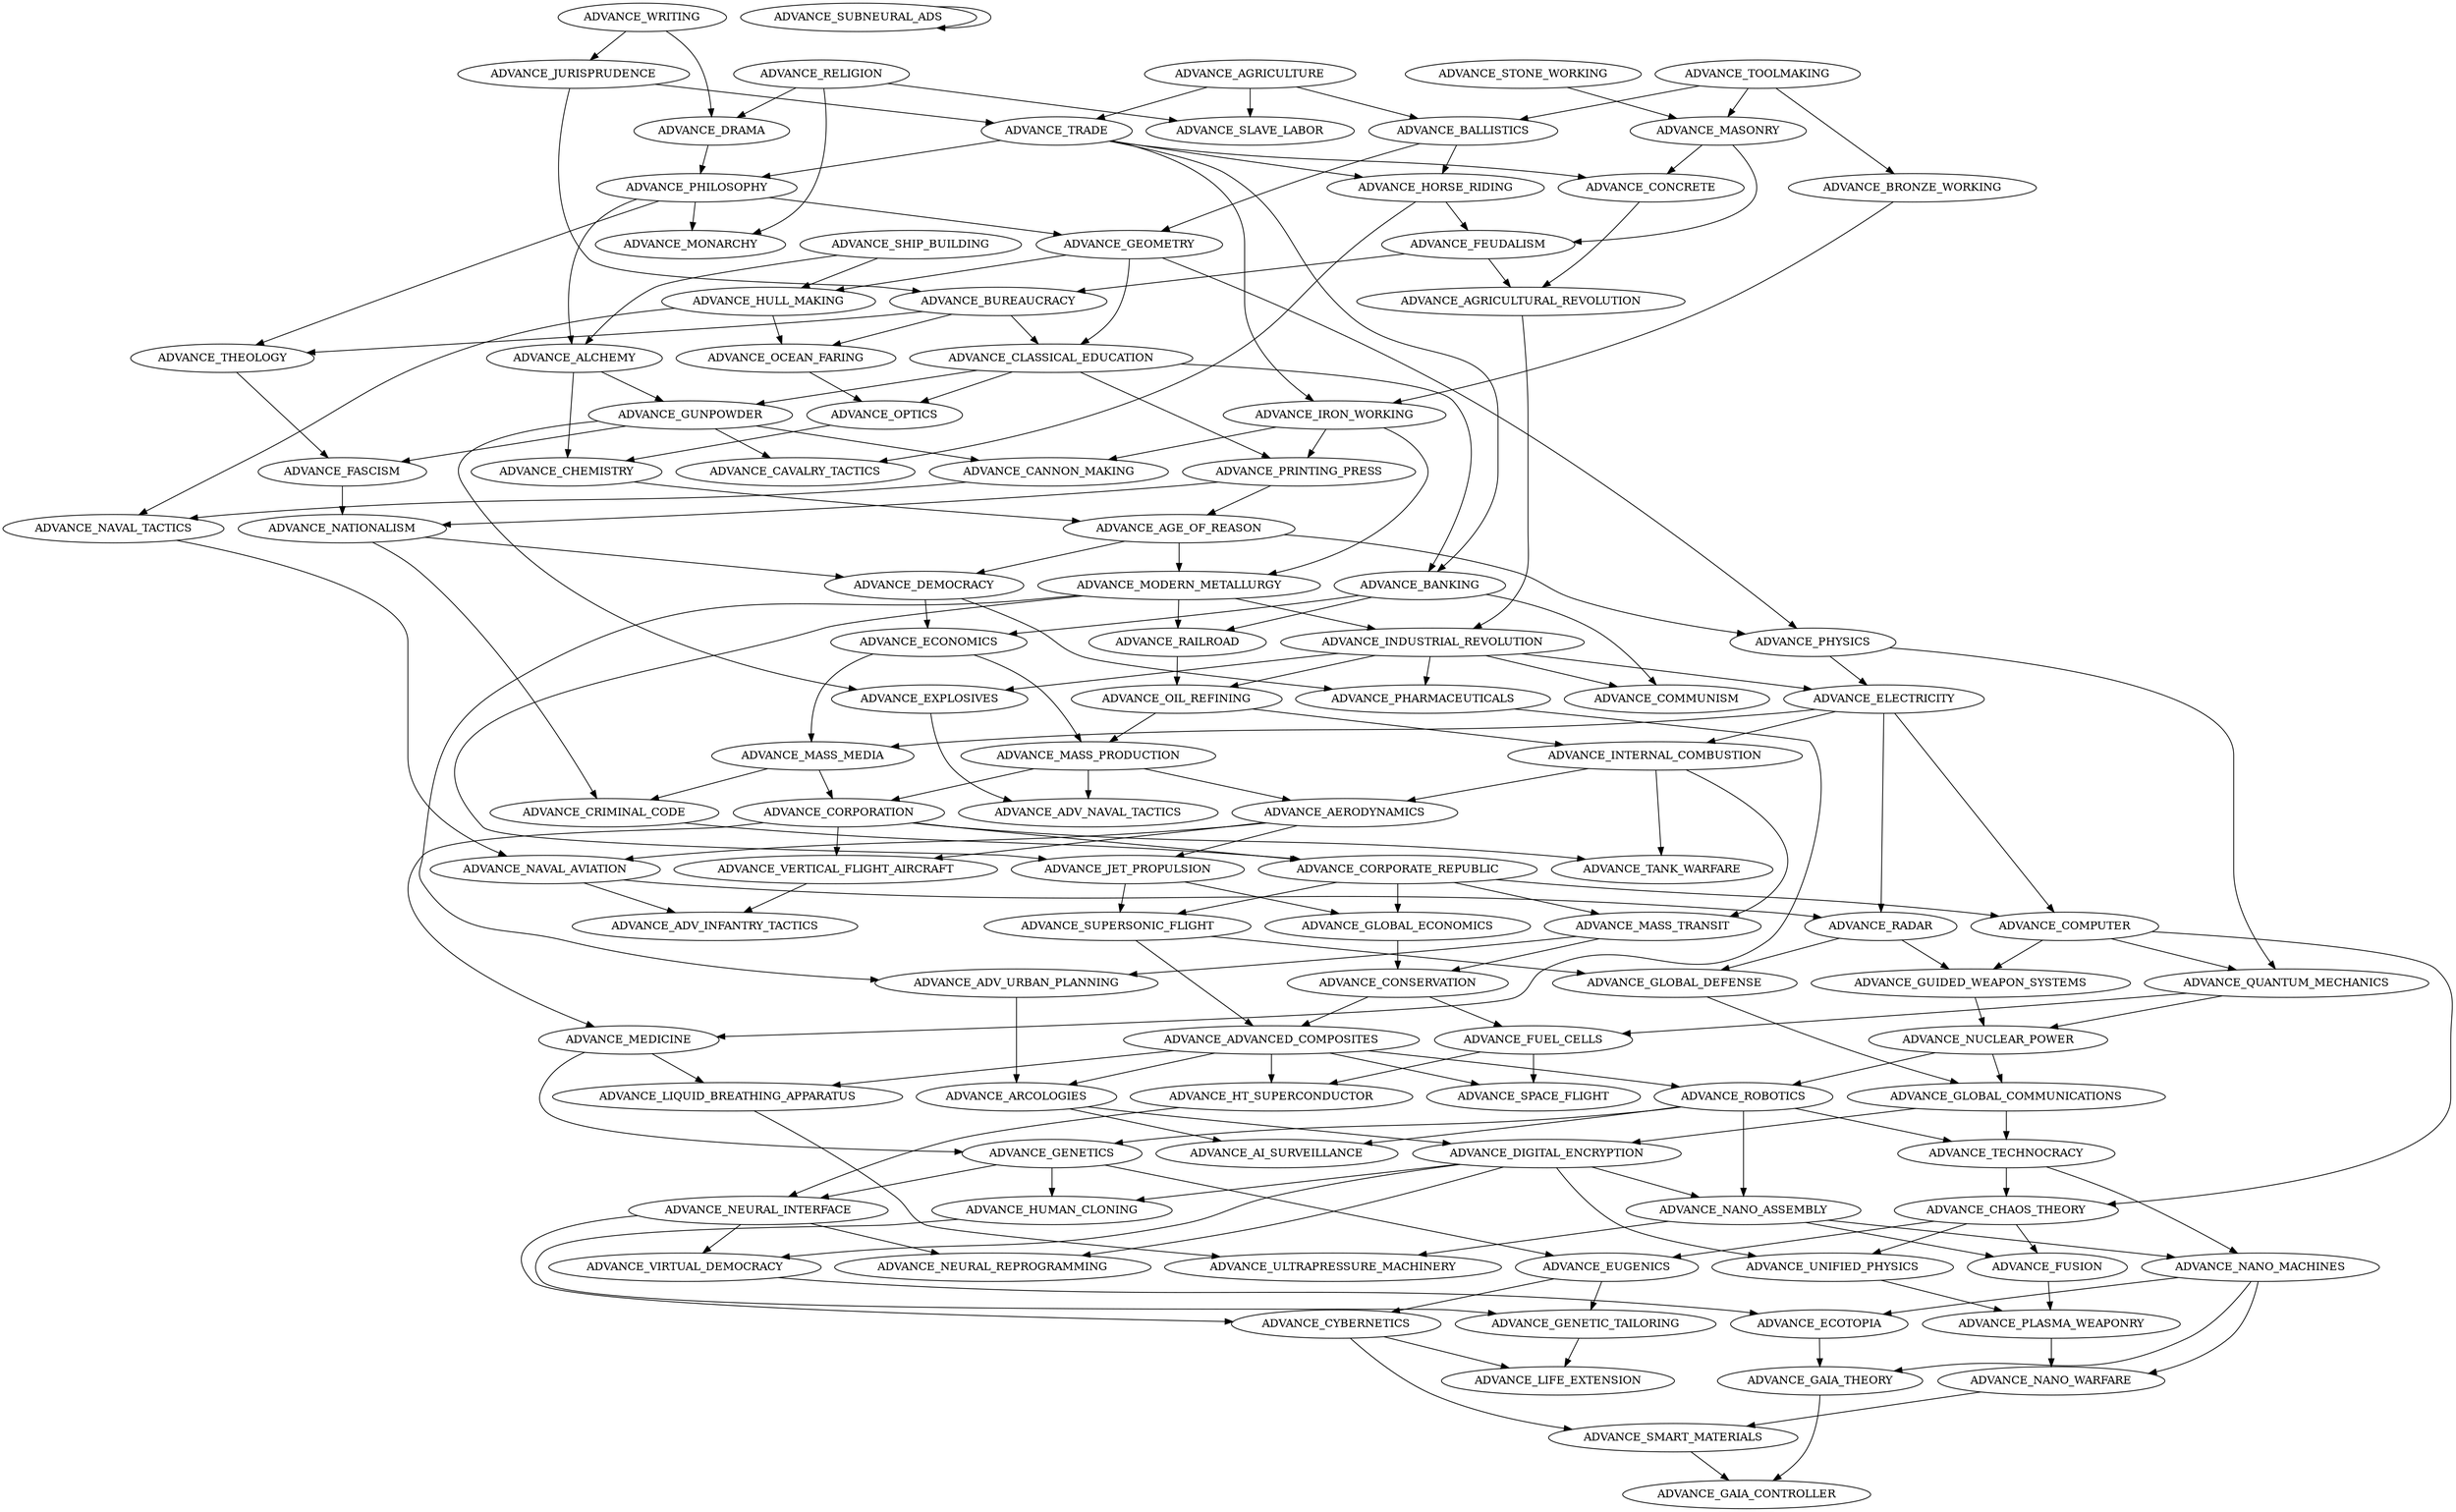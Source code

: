 digraph G {
ADVANCE_NAVAL_AVIATION -> ADVANCE_ADV_INFANTRY_TACTICS
ADVANCE_VERTICAL_FLIGHT_AIRCRAFT -> ADVANCE_ADV_INFANTRY_TACTICS
ADVANCE_EXPLOSIVES -> ADVANCE_ADV_NAVAL_TACTICS
ADVANCE_MASS_PRODUCTION -> ADVANCE_ADV_NAVAL_TACTICS
ADVANCE_MASS_TRANSIT -> ADVANCE_ADV_URBAN_PLANNING
ADVANCE_MODERN_METALLURGY -> ADVANCE_ADV_URBAN_PLANNING
ADVANCE_CONSERVATION -> ADVANCE_ADVANCED_COMPOSITES
ADVANCE_SUPERSONIC_FLIGHT -> ADVANCE_ADVANCED_COMPOSITES
ADVANCE_INTERNAL_COMBUSTION -> ADVANCE_AERODYNAMICS
ADVANCE_MASS_PRODUCTION -> ADVANCE_AERODYNAMICS
ADVANCE_CHEMISTRY -> ADVANCE_AGE_OF_REASON
ADVANCE_PRINTING_PRESS -> ADVANCE_AGE_OF_REASON
ADVANCE_CONCRETE -> ADVANCE_AGRICULTURAL_REVOLUTION
ADVANCE_FEUDALISM -> ADVANCE_AGRICULTURAL_REVOLUTION
ADVANCE_ARCOLOGIES -> ADVANCE_AI_SURVEILLANCE
ADVANCE_ROBOTICS -> ADVANCE_AI_SURVEILLANCE
ADVANCE_PHILOSOPHY -> ADVANCE_ALCHEMY
ADVANCE_SHIP_BUILDING -> ADVANCE_ALCHEMY
ADVANCE_ADV_URBAN_PLANNING -> ADVANCE_ARCOLOGIES
ADVANCE_ADVANCED_COMPOSITES -> ADVANCE_ARCOLOGIES
ADVANCE_AGRICULTURE -> ADVANCE_BALLISTICS
ADVANCE_TOOLMAKING -> ADVANCE_BALLISTICS
ADVANCE_CLASSICAL_EDUCATION -> ADVANCE_BANKING
ADVANCE_TRADE -> ADVANCE_BANKING
ADVANCE_TOOLMAKING -> ADVANCE_BRONZE_WORKING
ADVANCE_FEUDALISM -> ADVANCE_BUREAUCRACY
ADVANCE_JURISPRUDENCE -> ADVANCE_BUREAUCRACY
ADVANCE_GUNPOWDER -> ADVANCE_CANNON_MAKING
ADVANCE_IRON_WORKING -> ADVANCE_CANNON_MAKING
ADVANCE_GUNPOWDER -> ADVANCE_CAVALRY_TACTICS
ADVANCE_HORSE_RIDING -> ADVANCE_CAVALRY_TACTICS
ADVANCE_COMPUTER -> ADVANCE_CHAOS_THEORY
ADVANCE_TECHNOCRACY -> ADVANCE_CHAOS_THEORY
ADVANCE_ALCHEMY -> ADVANCE_CHEMISTRY
ADVANCE_OPTICS -> ADVANCE_CHEMISTRY
ADVANCE_BUREAUCRACY -> ADVANCE_CLASSICAL_EDUCATION
ADVANCE_GEOMETRY -> ADVANCE_CLASSICAL_EDUCATION
ADVANCE_BANKING -> ADVANCE_COMMUNISM
ADVANCE_INDUSTRIAL_REVOLUTION -> ADVANCE_COMMUNISM
ADVANCE_CORPORATE_REPUBLIC -> ADVANCE_COMPUTER
ADVANCE_ELECTRICITY -> ADVANCE_COMPUTER
ADVANCE_MASONRY -> ADVANCE_CONCRETE
ADVANCE_TRADE -> ADVANCE_CONCRETE
ADVANCE_GLOBAL_ECONOMICS -> ADVANCE_CONSERVATION
ADVANCE_MASS_TRANSIT -> ADVANCE_CONSERVATION
ADVANCE_CORPORATION -> ADVANCE_CORPORATE_REPUBLIC
ADVANCE_CRIMINAL_CODE -> ADVANCE_CORPORATE_REPUBLIC
ADVANCE_MASS_MEDIA -> ADVANCE_CORPORATION
ADVANCE_MASS_PRODUCTION -> ADVANCE_CORPORATION
ADVANCE_MASS_MEDIA -> ADVANCE_CRIMINAL_CODE
ADVANCE_NATIONALISM -> ADVANCE_CRIMINAL_CODE
ADVANCE_EUGENICS -> ADVANCE_CYBERNETICS
ADVANCE_NEURAL_INTERFACE -> ADVANCE_CYBERNETICS
ADVANCE_AGE_OF_REASON -> ADVANCE_DEMOCRACY
ADVANCE_NATIONALISM -> ADVANCE_DEMOCRACY
ADVANCE_ARCOLOGIES -> ADVANCE_DIGITAL_ENCRYPTION
ADVANCE_GLOBAL_COMMUNICATIONS -> ADVANCE_DIGITAL_ENCRYPTION
ADVANCE_RELIGION -> ADVANCE_DRAMA
ADVANCE_WRITING -> ADVANCE_DRAMA
ADVANCE_BANKING -> ADVANCE_ECONOMICS
ADVANCE_DEMOCRACY -> ADVANCE_ECONOMICS
ADVANCE_NANO_MACHINES -> ADVANCE_ECOTOPIA
ADVANCE_VIRTUAL_DEMOCRACY -> ADVANCE_ECOTOPIA
ADVANCE_INDUSTRIAL_REVOLUTION -> ADVANCE_ELECTRICITY
ADVANCE_PHYSICS -> ADVANCE_ELECTRICITY
ADVANCE_CHAOS_THEORY -> ADVANCE_EUGENICS
ADVANCE_GENETICS -> ADVANCE_EUGENICS
ADVANCE_GUNPOWDER -> ADVANCE_EXPLOSIVES
ADVANCE_INDUSTRIAL_REVOLUTION -> ADVANCE_EXPLOSIVES
ADVANCE_GUNPOWDER -> ADVANCE_FASCISM
ADVANCE_THEOLOGY -> ADVANCE_FASCISM
ADVANCE_HORSE_RIDING -> ADVANCE_FEUDALISM
ADVANCE_MASONRY -> ADVANCE_FEUDALISM
ADVANCE_CONSERVATION -> ADVANCE_FUEL_CELLS
ADVANCE_QUANTUM_MECHANICS -> ADVANCE_FUEL_CELLS
ADVANCE_CHAOS_THEORY -> ADVANCE_FUSION
ADVANCE_NANO_ASSEMBLY -> ADVANCE_FUSION
ADVANCE_GAIA_THEORY -> ADVANCE_GAIA_CONTROLLER
ADVANCE_SMART_MATERIALS -> ADVANCE_GAIA_CONTROLLER
ADVANCE_ECOTOPIA -> ADVANCE_GAIA_THEORY
ADVANCE_NANO_MACHINES -> ADVANCE_GAIA_THEORY
ADVANCE_EUGENICS -> ADVANCE_GENETIC_TAILORING
ADVANCE_HUMAN_CLONING -> ADVANCE_GENETIC_TAILORING
ADVANCE_MEDICINE -> ADVANCE_GENETICS
ADVANCE_ROBOTICS -> ADVANCE_GENETICS
ADVANCE_BALLISTICS -> ADVANCE_GEOMETRY
ADVANCE_PHILOSOPHY -> ADVANCE_GEOMETRY
ADVANCE_GLOBAL_DEFENSE -> ADVANCE_GLOBAL_COMMUNICATIONS
ADVANCE_NUCLEAR_POWER -> ADVANCE_GLOBAL_COMMUNICATIONS
ADVANCE_RADAR -> ADVANCE_GLOBAL_DEFENSE
ADVANCE_SUPERSONIC_FLIGHT -> ADVANCE_GLOBAL_DEFENSE
ADVANCE_CORPORATE_REPUBLIC -> ADVANCE_GLOBAL_ECONOMICS
ADVANCE_JET_PROPULSION -> ADVANCE_GLOBAL_ECONOMICS
ADVANCE_COMPUTER -> ADVANCE_GUIDED_WEAPON_SYSTEMS
ADVANCE_RADAR -> ADVANCE_GUIDED_WEAPON_SYSTEMS
ADVANCE_ALCHEMY -> ADVANCE_GUNPOWDER
ADVANCE_CLASSICAL_EDUCATION -> ADVANCE_GUNPOWDER
ADVANCE_BALLISTICS -> ADVANCE_HORSE_RIDING
ADVANCE_TRADE -> ADVANCE_HORSE_RIDING
ADVANCE_ADVANCED_COMPOSITES -> ADVANCE_HT_SUPERCONDUCTOR
ADVANCE_FUEL_CELLS -> ADVANCE_HT_SUPERCONDUCTOR
ADVANCE_GEOMETRY -> ADVANCE_HULL_MAKING
ADVANCE_SHIP_BUILDING -> ADVANCE_HULL_MAKING
ADVANCE_DIGITAL_ENCRYPTION -> ADVANCE_HUMAN_CLONING
ADVANCE_GENETICS -> ADVANCE_HUMAN_CLONING
ADVANCE_AGRICULTURAL_REVOLUTION -> ADVANCE_INDUSTRIAL_REVOLUTION
ADVANCE_MODERN_METALLURGY -> ADVANCE_INDUSTRIAL_REVOLUTION
ADVANCE_ELECTRICITY -> ADVANCE_INTERNAL_COMBUSTION
ADVANCE_OIL_REFINING -> ADVANCE_INTERNAL_COMBUSTION
ADVANCE_BRONZE_WORKING -> ADVANCE_IRON_WORKING
ADVANCE_TRADE -> ADVANCE_IRON_WORKING
ADVANCE_AERODYNAMICS -> ADVANCE_JET_PROPULSION
ADVANCE_MODERN_METALLURGY -> ADVANCE_JET_PROPULSION
ADVANCE_WRITING -> ADVANCE_JURISPRUDENCE
ADVANCE_CYBERNETICS -> ADVANCE_LIFE_EXTENSION
ADVANCE_GENETIC_TAILORING -> ADVANCE_LIFE_EXTENSION
ADVANCE_ADVANCED_COMPOSITES -> ADVANCE_LIQUID_BREATHING_APPARATUS
ADVANCE_MEDICINE -> ADVANCE_LIQUID_BREATHING_APPARATUS
ADVANCE_STONE_WORKING -> ADVANCE_MASONRY
ADVANCE_TOOLMAKING -> ADVANCE_MASONRY
ADVANCE_ECONOMICS -> ADVANCE_MASS_MEDIA
ADVANCE_ELECTRICITY -> ADVANCE_MASS_MEDIA
ADVANCE_ECONOMICS -> ADVANCE_MASS_PRODUCTION
ADVANCE_OIL_REFINING -> ADVANCE_MASS_PRODUCTION
ADVANCE_CORPORATE_REPUBLIC -> ADVANCE_MASS_TRANSIT
ADVANCE_INTERNAL_COMBUSTION -> ADVANCE_MASS_TRANSIT
ADVANCE_CORPORATION -> ADVANCE_MEDICINE
ADVANCE_PHARMACEUTICALS -> ADVANCE_MEDICINE
ADVANCE_AGE_OF_REASON -> ADVANCE_MODERN_METALLURGY
ADVANCE_IRON_WORKING -> ADVANCE_MODERN_METALLURGY
ADVANCE_PHILOSOPHY -> ADVANCE_MONARCHY
ADVANCE_RELIGION -> ADVANCE_MONARCHY
ADVANCE_DIGITAL_ENCRYPTION -> ADVANCE_NANO_ASSEMBLY
ADVANCE_ROBOTICS -> ADVANCE_NANO_ASSEMBLY
ADVANCE_NANO_ASSEMBLY -> ADVANCE_NANO_MACHINES
ADVANCE_TECHNOCRACY -> ADVANCE_NANO_MACHINES
ADVANCE_NANO_MACHINES -> ADVANCE_NANO_WARFARE
ADVANCE_PLASMA_WEAPONRY -> ADVANCE_NANO_WARFARE
ADVANCE_FASCISM -> ADVANCE_NATIONALISM
ADVANCE_PRINTING_PRESS -> ADVANCE_NATIONALISM
ADVANCE_AERODYNAMICS -> ADVANCE_NAVAL_AVIATION
ADVANCE_NAVAL_TACTICS -> ADVANCE_NAVAL_AVIATION
ADVANCE_CANNON_MAKING -> ADVANCE_NAVAL_TACTICS
ADVANCE_HULL_MAKING -> ADVANCE_NAVAL_TACTICS
ADVANCE_GENETICS -> ADVANCE_NEURAL_INTERFACE
ADVANCE_HT_SUPERCONDUCTOR -> ADVANCE_NEURAL_INTERFACE
ADVANCE_DIGITAL_ENCRYPTION -> ADVANCE_NEURAL_REPROGRAMMING
ADVANCE_NEURAL_INTERFACE -> ADVANCE_NEURAL_REPROGRAMMING
ADVANCE_GUIDED_WEAPON_SYSTEMS -> ADVANCE_NUCLEAR_POWER
ADVANCE_QUANTUM_MECHANICS -> ADVANCE_NUCLEAR_POWER
ADVANCE_BUREAUCRACY -> ADVANCE_OCEAN_FARING
ADVANCE_HULL_MAKING -> ADVANCE_OCEAN_FARING
ADVANCE_INDUSTRIAL_REVOLUTION -> ADVANCE_OIL_REFINING
ADVANCE_RAILROAD -> ADVANCE_OIL_REFINING
ADVANCE_CLASSICAL_EDUCATION -> ADVANCE_OPTICS
ADVANCE_OCEAN_FARING -> ADVANCE_OPTICS
ADVANCE_DEMOCRACY -> ADVANCE_PHARMACEUTICALS
ADVANCE_INDUSTRIAL_REVOLUTION -> ADVANCE_PHARMACEUTICALS
ADVANCE_DRAMA -> ADVANCE_PHILOSOPHY
ADVANCE_TRADE -> ADVANCE_PHILOSOPHY
ADVANCE_AGE_OF_REASON -> ADVANCE_PHYSICS
ADVANCE_GEOMETRY -> ADVANCE_PHYSICS
ADVANCE_FUSION -> ADVANCE_PLASMA_WEAPONRY
ADVANCE_UNIFIED_PHYSICS -> ADVANCE_PLASMA_WEAPONRY
ADVANCE_CLASSICAL_EDUCATION -> ADVANCE_PRINTING_PRESS
ADVANCE_IRON_WORKING -> ADVANCE_PRINTING_PRESS
ADVANCE_COMPUTER -> ADVANCE_QUANTUM_MECHANICS
ADVANCE_PHYSICS -> ADVANCE_QUANTUM_MECHANICS
ADVANCE_ELECTRICITY -> ADVANCE_RADAR
ADVANCE_NAVAL_AVIATION -> ADVANCE_RADAR
ADVANCE_BANKING -> ADVANCE_RAILROAD
ADVANCE_MODERN_METALLURGY -> ADVANCE_RAILROAD
ADVANCE_ADVANCED_COMPOSITES -> ADVANCE_ROBOTICS
ADVANCE_NUCLEAR_POWER -> ADVANCE_ROBOTICS
ADVANCE_AGRICULTURE -> ADVANCE_SLAVE_LABOR
ADVANCE_RELIGION -> ADVANCE_SLAVE_LABOR
ADVANCE_CYBERNETICS -> ADVANCE_SMART_MATERIALS
ADVANCE_NANO_WARFARE -> ADVANCE_SMART_MATERIALS
ADVANCE_ADVANCED_COMPOSITES -> ADVANCE_SPACE_FLIGHT
ADVANCE_FUEL_CELLS -> ADVANCE_SPACE_FLIGHT
ADVANCE_SUBNEURAL_ADS -> ADVANCE_SUBNEURAL_ADS
ADVANCE_CORPORATE_REPUBLIC -> ADVANCE_SUPERSONIC_FLIGHT
ADVANCE_JET_PROPULSION -> ADVANCE_SUPERSONIC_FLIGHT
ADVANCE_CORPORATION -> ADVANCE_TANK_WARFARE
ADVANCE_INTERNAL_COMBUSTION -> ADVANCE_TANK_WARFARE
ADVANCE_GLOBAL_COMMUNICATIONS -> ADVANCE_TECHNOCRACY
ADVANCE_ROBOTICS -> ADVANCE_TECHNOCRACY
ADVANCE_BUREAUCRACY -> ADVANCE_THEOLOGY
ADVANCE_PHILOSOPHY -> ADVANCE_THEOLOGY
ADVANCE_AGRICULTURE -> ADVANCE_TRADE
ADVANCE_JURISPRUDENCE -> ADVANCE_TRADE
ADVANCE_LIQUID_BREATHING_APPARATUS -> ADVANCE_ULTRAPRESSURE_MACHINERY
ADVANCE_NANO_ASSEMBLY -> ADVANCE_ULTRAPRESSURE_MACHINERY
ADVANCE_CHAOS_THEORY -> ADVANCE_UNIFIED_PHYSICS
ADVANCE_DIGITAL_ENCRYPTION -> ADVANCE_UNIFIED_PHYSICS
ADVANCE_AERODYNAMICS -> ADVANCE_VERTICAL_FLIGHT_AIRCRAFT
ADVANCE_CORPORATION -> ADVANCE_VERTICAL_FLIGHT_AIRCRAFT
ADVANCE_DIGITAL_ENCRYPTION -> ADVANCE_VIRTUAL_DEMOCRACY
ADVANCE_NEURAL_INTERFACE -> ADVANCE_VIRTUAL_DEMOCRACY
}
